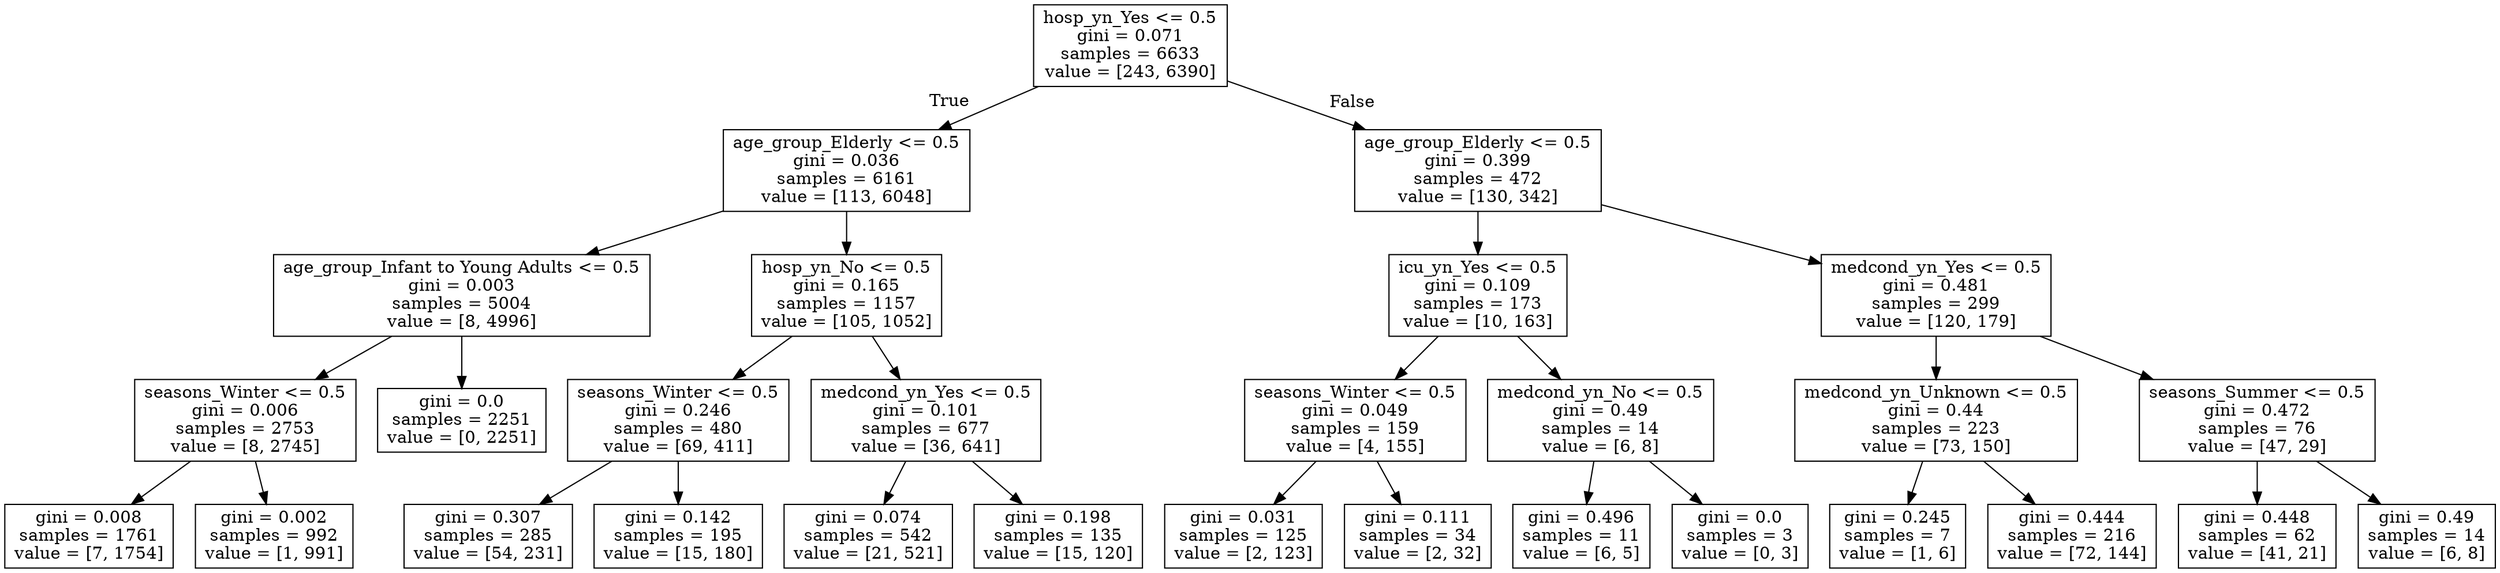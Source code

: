 digraph Tree {
node [shape=box] ;
0 [label="hosp_yn_Yes <= 0.5\ngini = 0.071\nsamples = 6633\nvalue = [243, 6390]"] ;
1 [label="age_group_Elderly <= 0.5\ngini = 0.036\nsamples = 6161\nvalue = [113, 6048]"] ;
0 -> 1 [labeldistance=2.5, labelangle=45, headlabel="True"] ;
2 [label="age_group_Infant to Young Adults <= 0.5\ngini = 0.003\nsamples = 5004\nvalue = [8, 4996]"] ;
1 -> 2 ;
3 [label="seasons_Winter <= 0.5\ngini = 0.006\nsamples = 2753\nvalue = [8, 2745]"] ;
2 -> 3 ;
4 [label="gini = 0.008\nsamples = 1761\nvalue = [7, 1754]"] ;
3 -> 4 ;
5 [label="gini = 0.002\nsamples = 992\nvalue = [1, 991]"] ;
3 -> 5 ;
6 [label="gini = 0.0\nsamples = 2251\nvalue = [0, 2251]"] ;
2 -> 6 ;
7 [label="hosp_yn_No <= 0.5\ngini = 0.165\nsamples = 1157\nvalue = [105, 1052]"] ;
1 -> 7 ;
8 [label="seasons_Winter <= 0.5\ngini = 0.246\nsamples = 480\nvalue = [69, 411]"] ;
7 -> 8 ;
9 [label="gini = 0.307\nsamples = 285\nvalue = [54, 231]"] ;
8 -> 9 ;
10 [label="gini = 0.142\nsamples = 195\nvalue = [15, 180]"] ;
8 -> 10 ;
11 [label="medcond_yn_Yes <= 0.5\ngini = 0.101\nsamples = 677\nvalue = [36, 641]"] ;
7 -> 11 ;
12 [label="gini = 0.074\nsamples = 542\nvalue = [21, 521]"] ;
11 -> 12 ;
13 [label="gini = 0.198\nsamples = 135\nvalue = [15, 120]"] ;
11 -> 13 ;
14 [label="age_group_Elderly <= 0.5\ngini = 0.399\nsamples = 472\nvalue = [130, 342]"] ;
0 -> 14 [labeldistance=2.5, labelangle=-45, headlabel="False"] ;
15 [label="icu_yn_Yes <= 0.5\ngini = 0.109\nsamples = 173\nvalue = [10, 163]"] ;
14 -> 15 ;
16 [label="seasons_Winter <= 0.5\ngini = 0.049\nsamples = 159\nvalue = [4, 155]"] ;
15 -> 16 ;
17 [label="gini = 0.031\nsamples = 125\nvalue = [2, 123]"] ;
16 -> 17 ;
18 [label="gini = 0.111\nsamples = 34\nvalue = [2, 32]"] ;
16 -> 18 ;
19 [label="medcond_yn_No <= 0.5\ngini = 0.49\nsamples = 14\nvalue = [6, 8]"] ;
15 -> 19 ;
20 [label="gini = 0.496\nsamples = 11\nvalue = [6, 5]"] ;
19 -> 20 ;
21 [label="gini = 0.0\nsamples = 3\nvalue = [0, 3]"] ;
19 -> 21 ;
22 [label="medcond_yn_Yes <= 0.5\ngini = 0.481\nsamples = 299\nvalue = [120, 179]"] ;
14 -> 22 ;
23 [label="medcond_yn_Unknown <= 0.5\ngini = 0.44\nsamples = 223\nvalue = [73, 150]"] ;
22 -> 23 ;
24 [label="gini = 0.245\nsamples = 7\nvalue = [1, 6]"] ;
23 -> 24 ;
25 [label="gini = 0.444\nsamples = 216\nvalue = [72, 144]"] ;
23 -> 25 ;
26 [label="seasons_Summer <= 0.5\ngini = 0.472\nsamples = 76\nvalue = [47, 29]"] ;
22 -> 26 ;
27 [label="gini = 0.448\nsamples = 62\nvalue = [41, 21]"] ;
26 -> 27 ;
28 [label="gini = 0.49\nsamples = 14\nvalue = [6, 8]"] ;
26 -> 28 ;
}